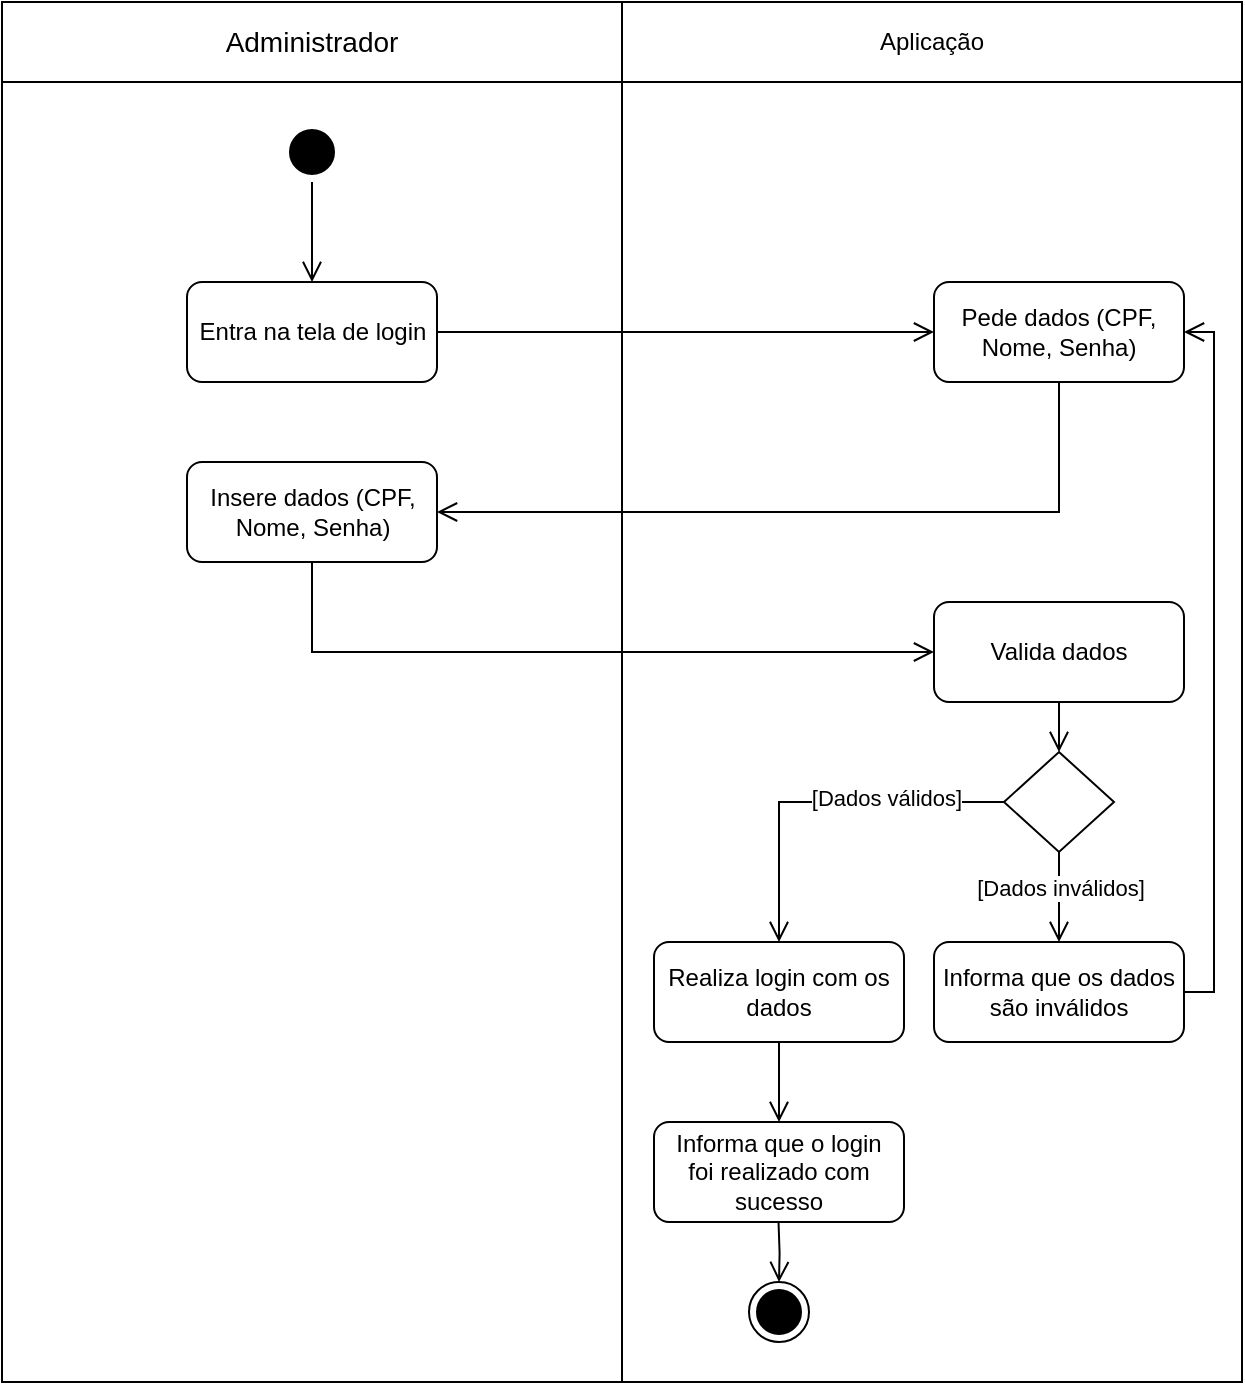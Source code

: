 <mxfile version="26.0.4">
  <diagram name="Página-1" id="f7-zcyWFl8f7tQIr4r0p">
    <mxGraphModel dx="1912" dy="1005" grid="1" gridSize="10" guides="1" tooltips="1" connect="1" arrows="1" fold="1" page="1" pageScale="1" pageWidth="827" pageHeight="1169" math="0" shadow="0">
      <root>
        <mxCell id="0" />
        <mxCell id="1" parent="0" />
        <mxCell id="Hh7dZNtptdnggyX2xkTj-29" value="" style="rounded=0;whiteSpace=wrap;html=1;" vertex="1" parent="1">
          <mxGeometry x="104" y="250" width="310" height="650" as="geometry" />
        </mxCell>
        <mxCell id="Hh7dZNtptdnggyX2xkTj-30" value="" style="rounded=0;whiteSpace=wrap;html=1;" vertex="1" parent="1">
          <mxGeometry x="414" y="250" width="310" height="650" as="geometry" />
        </mxCell>
        <mxCell id="Hh7dZNtptdnggyX2xkTj-1" value="&lt;font style=&quot;font-size: 14px;&quot;&gt;Administrador&lt;/font&gt;" style="rounded=0;whiteSpace=wrap;html=1;" vertex="1" parent="1">
          <mxGeometry x="104" y="210" width="310" height="40" as="geometry" />
        </mxCell>
        <mxCell id="Hh7dZNtptdnggyX2xkTj-2" value="Aplicação" style="rounded=0;whiteSpace=wrap;html=1;" vertex="1" parent="1">
          <mxGeometry x="414" y="210" width="310" height="40" as="geometry" />
        </mxCell>
        <mxCell id="Hh7dZNtptdnggyX2xkTj-3" value="" style="ellipse;html=1;shape=startState;fillColor=#000000;strokeColor=#000000;" vertex="1" parent="1">
          <mxGeometry x="244" y="270" width="30" height="30" as="geometry" />
        </mxCell>
        <mxCell id="Hh7dZNtptdnggyX2xkTj-4" value="" style="edgeStyle=orthogonalEdgeStyle;html=1;verticalAlign=bottom;endArrow=open;endSize=8;strokeColor=#000000;rounded=0;entryX=0.5;entryY=0;entryDx=0;entryDy=0;" edge="1" source="Hh7dZNtptdnggyX2xkTj-3" parent="1" target="Hh7dZNtptdnggyX2xkTj-7">
          <mxGeometry relative="1" as="geometry">
            <mxPoint x="275" y="360" as="targetPoint" />
          </mxGeometry>
        </mxCell>
        <mxCell id="Hh7dZNtptdnggyX2xkTj-7" value="Entra na tela de login" style="rounded=1;whiteSpace=wrap;html=1;" vertex="1" parent="1">
          <mxGeometry x="196.5" y="350" width="125" height="50" as="geometry" />
        </mxCell>
        <mxCell id="Hh7dZNtptdnggyX2xkTj-10" value="Pede dados (CPF, Nome, Senha)" style="rounded=1;whiteSpace=wrap;html=1;" vertex="1" parent="1">
          <mxGeometry x="570" y="350" width="125" height="50" as="geometry" />
        </mxCell>
        <mxCell id="Hh7dZNtptdnggyX2xkTj-11" value="" style="edgeStyle=orthogonalEdgeStyle;html=1;verticalAlign=bottom;endArrow=open;endSize=8;strokeColor=#000000;rounded=0;entryX=0;entryY=0.5;entryDx=0;entryDy=0;exitX=1;exitY=0.5;exitDx=0;exitDy=0;" edge="1" parent="1" source="Hh7dZNtptdnggyX2xkTj-7" target="Hh7dZNtptdnggyX2xkTj-10">
          <mxGeometry relative="1" as="geometry">
            <mxPoint x="390" y="430" as="targetPoint" />
            <mxPoint x="390" y="380" as="sourcePoint" />
          </mxGeometry>
        </mxCell>
        <mxCell id="Hh7dZNtptdnggyX2xkTj-12" value="Insere dados (CPF, Nome, Senha)" style="rounded=1;whiteSpace=wrap;html=1;" vertex="1" parent="1">
          <mxGeometry x="196.5" y="440" width="125" height="50" as="geometry" />
        </mxCell>
        <mxCell id="Hh7dZNtptdnggyX2xkTj-13" value="" style="edgeStyle=orthogonalEdgeStyle;html=1;verticalAlign=bottom;endArrow=open;endSize=8;strokeColor=#000000;rounded=0;entryX=1;entryY=0.5;entryDx=0;entryDy=0;exitX=0.5;exitY=1;exitDx=0;exitDy=0;" edge="1" parent="1" source="Hh7dZNtptdnggyX2xkTj-10" target="Hh7dZNtptdnggyX2xkTj-12">
          <mxGeometry relative="1" as="geometry">
            <mxPoint x="605" y="450" as="targetPoint" />
            <mxPoint x="500" y="450" as="sourcePoint" />
          </mxGeometry>
        </mxCell>
        <mxCell id="Hh7dZNtptdnggyX2xkTj-14" value="Valida dados" style="rounded=1;whiteSpace=wrap;html=1;" vertex="1" parent="1">
          <mxGeometry x="570" y="510" width="125" height="50" as="geometry" />
        </mxCell>
        <mxCell id="Hh7dZNtptdnggyX2xkTj-15" value="" style="edgeStyle=orthogonalEdgeStyle;html=1;verticalAlign=bottom;endArrow=open;endSize=8;strokeColor=#000000;rounded=0;entryX=0;entryY=0.5;entryDx=0;entryDy=0;exitX=0.5;exitY=1;exitDx=0;exitDy=0;" edge="1" parent="1" source="Hh7dZNtptdnggyX2xkTj-12" target="Hh7dZNtptdnggyX2xkTj-14">
          <mxGeometry relative="1" as="geometry">
            <mxPoint x="223" y="635" as="targetPoint" />
            <mxPoint x="390" y="560" as="sourcePoint" />
          </mxGeometry>
        </mxCell>
        <mxCell id="Hh7dZNtptdnggyX2xkTj-16" value="" style="rhombus;whiteSpace=wrap;html=1;" vertex="1" parent="1">
          <mxGeometry x="605" y="585" width="55" height="50" as="geometry" />
        </mxCell>
        <mxCell id="Hh7dZNtptdnggyX2xkTj-17" value="" style="edgeStyle=orthogonalEdgeStyle;html=1;verticalAlign=bottom;endArrow=open;endSize=8;strokeColor=#000000;rounded=0;entryX=0.5;entryY=0;entryDx=0;entryDy=0;exitX=0.5;exitY=1;exitDx=0;exitDy=0;" edge="1" parent="1" source="Hh7dZNtptdnggyX2xkTj-14" target="Hh7dZNtptdnggyX2xkTj-16">
          <mxGeometry relative="1" as="geometry">
            <mxPoint x="608" y="629" as="targetPoint" />
            <mxPoint x="440" y="584" as="sourcePoint" />
          </mxGeometry>
        </mxCell>
        <mxCell id="Hh7dZNtptdnggyX2xkTj-18" value="Informa que os dados são inválidos" style="rounded=1;whiteSpace=wrap;html=1;" vertex="1" parent="1">
          <mxGeometry x="570" y="680" width="125" height="50" as="geometry" />
        </mxCell>
        <mxCell id="Hh7dZNtptdnggyX2xkTj-19" value="" style="edgeStyle=orthogonalEdgeStyle;html=1;verticalAlign=bottom;endArrow=open;endSize=8;strokeColor=#000000;rounded=0;entryX=0.5;entryY=0;entryDx=0;entryDy=0;exitX=0.5;exitY=1;exitDx=0;exitDy=0;" edge="1" parent="1" source="Hh7dZNtptdnggyX2xkTj-16" target="Hh7dZNtptdnggyX2xkTj-18">
          <mxGeometry relative="1" as="geometry">
            <mxPoint x="643" y="595" as="targetPoint" />
            <mxPoint x="643" y="570" as="sourcePoint" />
          </mxGeometry>
        </mxCell>
        <mxCell id="Hh7dZNtptdnggyX2xkTj-20" value="[Dados inválidos]" style="edgeLabel;html=1;align=center;verticalAlign=middle;resizable=0;points=[];" vertex="1" connectable="0" parent="Hh7dZNtptdnggyX2xkTj-19">
          <mxGeometry x="-0.227" relative="1" as="geometry">
            <mxPoint as="offset" />
          </mxGeometry>
        </mxCell>
        <mxCell id="Hh7dZNtptdnggyX2xkTj-21" value="" style="edgeStyle=orthogonalEdgeStyle;html=1;verticalAlign=bottom;endArrow=open;endSize=8;strokeColor=#000000;rounded=0;entryX=1;entryY=0.5;entryDx=0;entryDy=0;exitX=1;exitY=0.5;exitDx=0;exitDy=0;" edge="1" parent="1" source="Hh7dZNtptdnggyX2xkTj-18" target="Hh7dZNtptdnggyX2xkTj-10">
          <mxGeometry relative="1" as="geometry">
            <mxPoint x="811" y="630" as="targetPoint" />
            <mxPoint x="500" y="585" as="sourcePoint" />
            <Array as="points">
              <mxPoint x="710" y="705" />
              <mxPoint x="710" y="375" />
            </Array>
          </mxGeometry>
        </mxCell>
        <mxCell id="Hh7dZNtptdnggyX2xkTj-22" value="Realiza login com os dados" style="rounded=1;whiteSpace=wrap;html=1;" vertex="1" parent="1">
          <mxGeometry x="430" y="680" width="125" height="50" as="geometry" />
        </mxCell>
        <mxCell id="Hh7dZNtptdnggyX2xkTj-23" value="&lt;div&gt;Informa que o login&lt;/div&gt;&lt;div&gt;foi realizado com sucesso&lt;/div&gt;" style="rounded=1;whiteSpace=wrap;html=1;" vertex="1" parent="1">
          <mxGeometry x="430" y="770" width="125" height="50" as="geometry" />
        </mxCell>
        <mxCell id="Hh7dZNtptdnggyX2xkTj-24" value="" style="edgeStyle=orthogonalEdgeStyle;html=1;verticalAlign=bottom;endArrow=open;endSize=8;strokeColor=#000000;rounded=0;entryX=0.5;entryY=0;entryDx=0;entryDy=0;exitX=0;exitY=0.5;exitDx=0;exitDy=0;" edge="1" parent="1" source="Hh7dZNtptdnggyX2xkTj-16" target="Hh7dZNtptdnggyX2xkTj-22">
          <mxGeometry relative="1" as="geometry">
            <mxPoint x="642" y="595" as="targetPoint" />
            <mxPoint x="642" y="570" as="sourcePoint" />
          </mxGeometry>
        </mxCell>
        <mxCell id="Hh7dZNtptdnggyX2xkTj-26" value="[Dados válidos]" style="edgeLabel;html=1;align=center;verticalAlign=middle;resizable=0;points=[];" vertex="1" connectable="0" parent="Hh7dZNtptdnggyX2xkTj-24">
          <mxGeometry x="-0.349" y="-2" relative="1" as="geometry">
            <mxPoint as="offset" />
          </mxGeometry>
        </mxCell>
        <mxCell id="Hh7dZNtptdnggyX2xkTj-25" value="" style="edgeStyle=orthogonalEdgeStyle;html=1;verticalAlign=bottom;endArrow=open;endSize=8;strokeColor=#000000;rounded=0;entryX=0.5;entryY=0;entryDx=0;entryDy=0;exitX=0.5;exitY=1;exitDx=0;exitDy=0;" edge="1" parent="1" source="Hh7dZNtptdnggyX2xkTj-22" target="Hh7dZNtptdnggyX2xkTj-23">
          <mxGeometry relative="1" as="geometry">
            <mxPoint x="565" y="620" as="targetPoint" />
            <mxPoint x="615" y="620" as="sourcePoint" />
          </mxGeometry>
        </mxCell>
        <mxCell id="Hh7dZNtptdnggyX2xkTj-27" value="" style="ellipse;html=1;shape=endState;fillColor=#000000;strokeColor=#000000;" vertex="1" parent="1">
          <mxGeometry x="477.5" y="850" width="30" height="30" as="geometry" />
        </mxCell>
        <mxCell id="Hh7dZNtptdnggyX2xkTj-28" value="" style="edgeStyle=orthogonalEdgeStyle;html=1;verticalAlign=bottom;endArrow=open;endSize=8;strokeColor=#000000;rounded=0;entryX=0.5;entryY=0;entryDx=0;entryDy=0;exitX=0.5;exitY=1;exitDx=0;exitDy=0;" edge="1" parent="1" target="Hh7dZNtptdnggyX2xkTj-27">
          <mxGeometry relative="1" as="geometry">
            <mxPoint x="492.26" y="860" as="targetPoint" />
            <mxPoint x="492.26" y="820" as="sourcePoint" />
          </mxGeometry>
        </mxCell>
      </root>
    </mxGraphModel>
  </diagram>
</mxfile>
